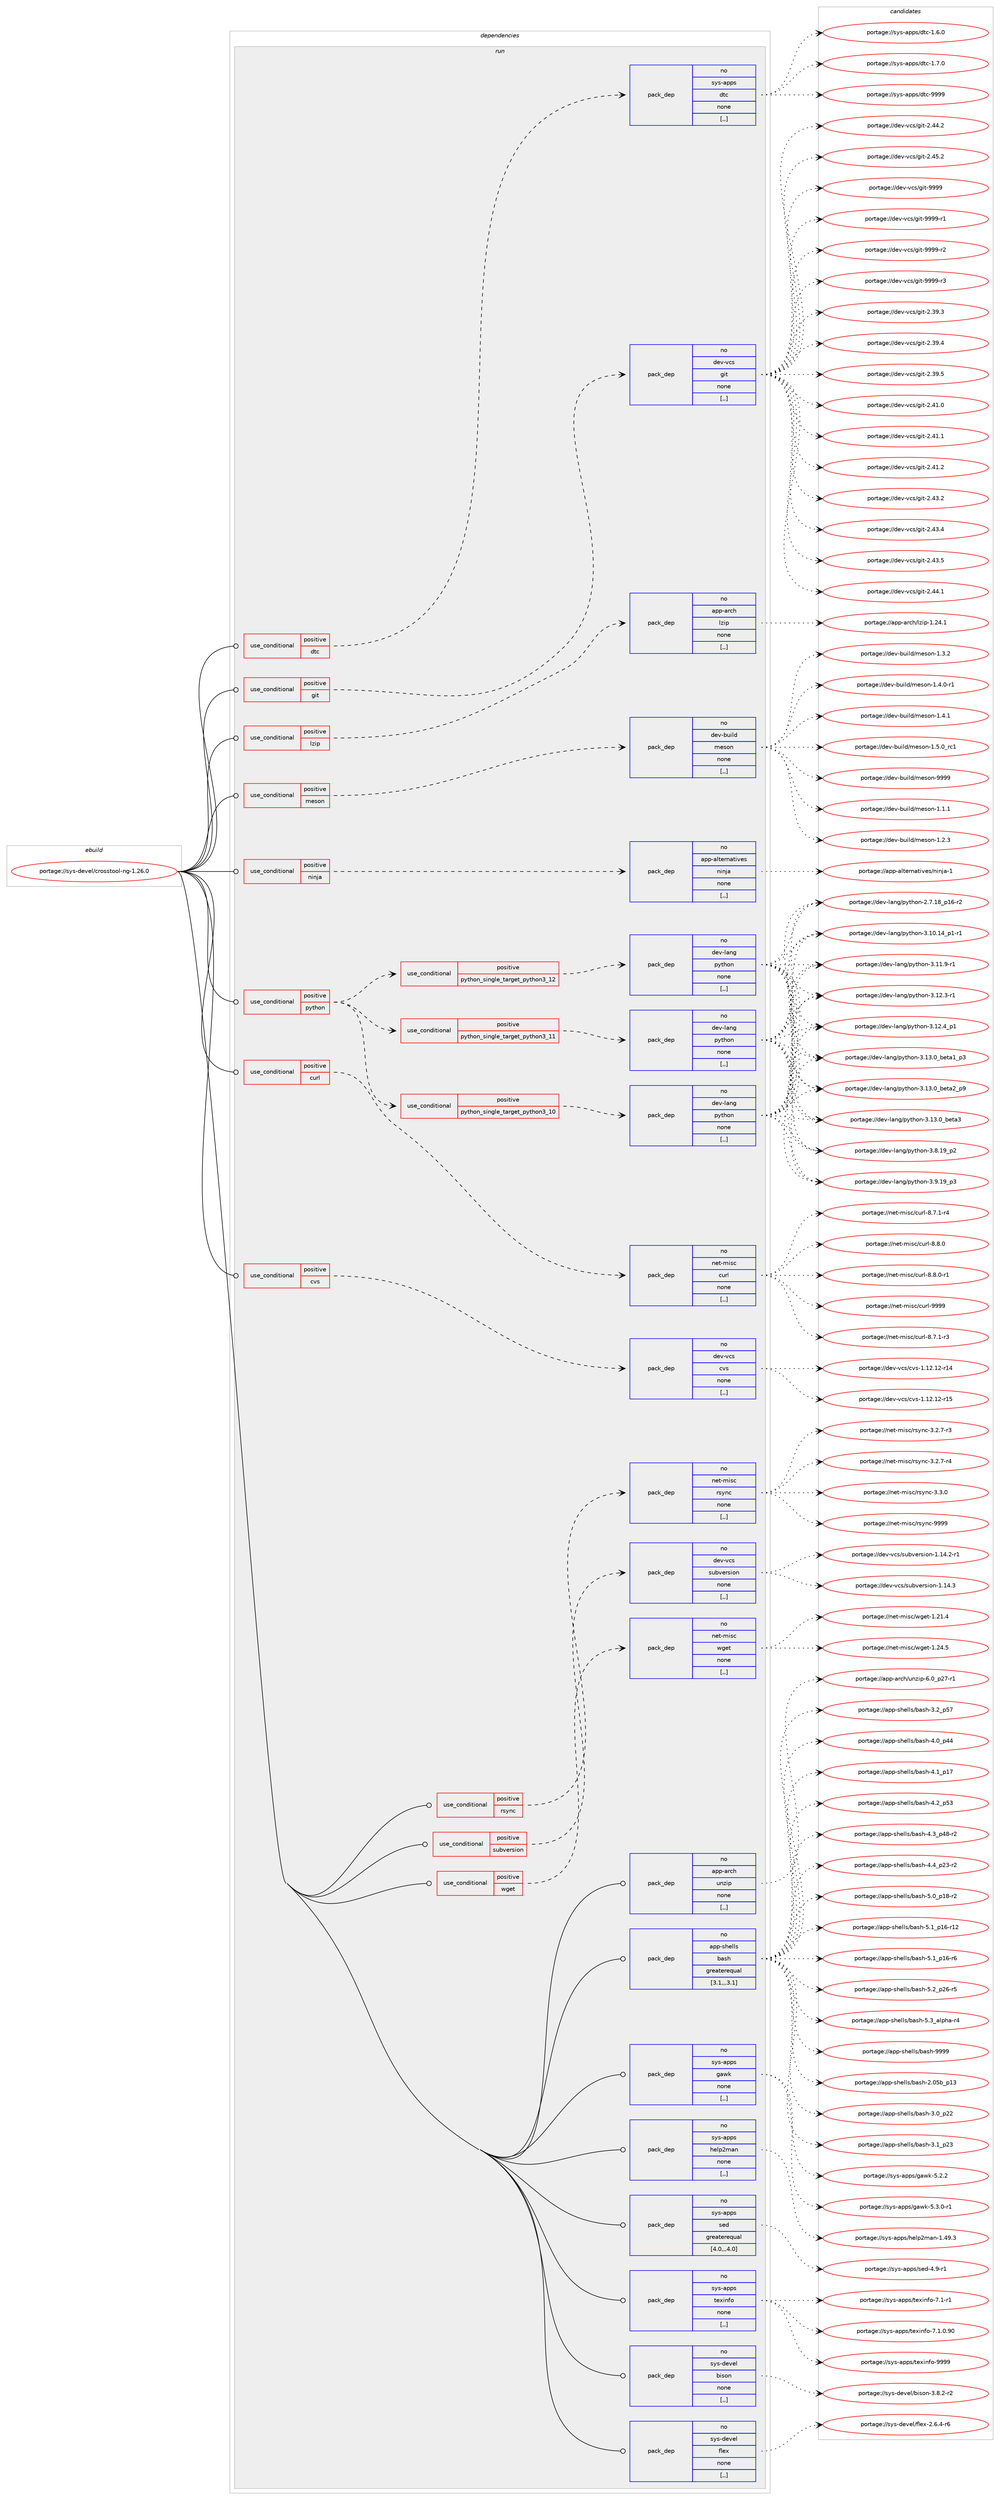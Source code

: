 digraph prolog {

# *************
# Graph options
# *************

newrank=true;
concentrate=true;
compound=true;
graph [rankdir=LR,fontname=Helvetica,fontsize=10,ranksep=1.5];#, ranksep=2.5, nodesep=0.2];
edge  [arrowhead=vee];
node  [fontname=Helvetica,fontsize=10];

# **********
# The ebuild
# **********

subgraph cluster_leftcol {
color=gray;
rank=same;
label=<<i>ebuild</i>>;
id [label="portage://sys-devel/crosstool-ng-1.26.0", color=red, width=4, href="../sys-devel/crosstool-ng-1.26.0.svg"];
}

# ****************
# The dependencies
# ****************

subgraph cluster_midcol {
color=gray;
label=<<i>dependencies</i>>;
subgraph cluster_compile {
fillcolor="#eeeeee";
style=filled;
label=<<i>compile</i>>;
}
subgraph cluster_compileandrun {
fillcolor="#eeeeee";
style=filled;
label=<<i>compile and run</i>>;
}
subgraph cluster_run {
fillcolor="#eeeeee";
style=filled;
label=<<i>run</i>>;
subgraph cond112371 {
dependency423020 [label=<<TABLE BORDER="0" CELLBORDER="1" CELLSPACING="0" CELLPADDING="4"><TR><TD ROWSPAN="3" CELLPADDING="10">use_conditional</TD></TR><TR><TD>positive</TD></TR><TR><TD>curl</TD></TR></TABLE>>, shape=none, color=red];
subgraph pack307772 {
dependency423021 [label=<<TABLE BORDER="0" CELLBORDER="1" CELLSPACING="0" CELLPADDING="4" WIDTH="220"><TR><TD ROWSPAN="6" CELLPADDING="30">pack_dep</TD></TR><TR><TD WIDTH="110">no</TD></TR><TR><TD>net-misc</TD></TR><TR><TD>curl</TD></TR><TR><TD>none</TD></TR><TR><TD>[,,]</TD></TR></TABLE>>, shape=none, color=blue];
}
dependency423020:e -> dependency423021:w [weight=20,style="dashed",arrowhead="vee"];
}
id:e -> dependency423020:w [weight=20,style="solid",arrowhead="odot"];
subgraph cond112372 {
dependency423022 [label=<<TABLE BORDER="0" CELLBORDER="1" CELLSPACING="0" CELLPADDING="4"><TR><TD ROWSPAN="3" CELLPADDING="10">use_conditional</TD></TR><TR><TD>positive</TD></TR><TR><TD>cvs</TD></TR></TABLE>>, shape=none, color=red];
subgraph pack307773 {
dependency423023 [label=<<TABLE BORDER="0" CELLBORDER="1" CELLSPACING="0" CELLPADDING="4" WIDTH="220"><TR><TD ROWSPAN="6" CELLPADDING="30">pack_dep</TD></TR><TR><TD WIDTH="110">no</TD></TR><TR><TD>dev-vcs</TD></TR><TR><TD>cvs</TD></TR><TR><TD>none</TD></TR><TR><TD>[,,]</TD></TR></TABLE>>, shape=none, color=blue];
}
dependency423022:e -> dependency423023:w [weight=20,style="dashed",arrowhead="vee"];
}
id:e -> dependency423022:w [weight=20,style="solid",arrowhead="odot"];
subgraph cond112373 {
dependency423024 [label=<<TABLE BORDER="0" CELLBORDER="1" CELLSPACING="0" CELLPADDING="4"><TR><TD ROWSPAN="3" CELLPADDING="10">use_conditional</TD></TR><TR><TD>positive</TD></TR><TR><TD>dtc</TD></TR></TABLE>>, shape=none, color=red];
subgraph pack307774 {
dependency423025 [label=<<TABLE BORDER="0" CELLBORDER="1" CELLSPACING="0" CELLPADDING="4" WIDTH="220"><TR><TD ROWSPAN="6" CELLPADDING="30">pack_dep</TD></TR><TR><TD WIDTH="110">no</TD></TR><TR><TD>sys-apps</TD></TR><TR><TD>dtc</TD></TR><TR><TD>none</TD></TR><TR><TD>[,,]</TD></TR></TABLE>>, shape=none, color=blue];
}
dependency423024:e -> dependency423025:w [weight=20,style="dashed",arrowhead="vee"];
}
id:e -> dependency423024:w [weight=20,style="solid",arrowhead="odot"];
subgraph cond112374 {
dependency423026 [label=<<TABLE BORDER="0" CELLBORDER="1" CELLSPACING="0" CELLPADDING="4"><TR><TD ROWSPAN="3" CELLPADDING="10">use_conditional</TD></TR><TR><TD>positive</TD></TR><TR><TD>git</TD></TR></TABLE>>, shape=none, color=red];
subgraph pack307775 {
dependency423027 [label=<<TABLE BORDER="0" CELLBORDER="1" CELLSPACING="0" CELLPADDING="4" WIDTH="220"><TR><TD ROWSPAN="6" CELLPADDING="30">pack_dep</TD></TR><TR><TD WIDTH="110">no</TD></TR><TR><TD>dev-vcs</TD></TR><TR><TD>git</TD></TR><TR><TD>none</TD></TR><TR><TD>[,,]</TD></TR></TABLE>>, shape=none, color=blue];
}
dependency423026:e -> dependency423027:w [weight=20,style="dashed",arrowhead="vee"];
}
id:e -> dependency423026:w [weight=20,style="solid",arrowhead="odot"];
subgraph cond112375 {
dependency423028 [label=<<TABLE BORDER="0" CELLBORDER="1" CELLSPACING="0" CELLPADDING="4"><TR><TD ROWSPAN="3" CELLPADDING="10">use_conditional</TD></TR><TR><TD>positive</TD></TR><TR><TD>lzip</TD></TR></TABLE>>, shape=none, color=red];
subgraph pack307776 {
dependency423029 [label=<<TABLE BORDER="0" CELLBORDER="1" CELLSPACING="0" CELLPADDING="4" WIDTH="220"><TR><TD ROWSPAN="6" CELLPADDING="30">pack_dep</TD></TR><TR><TD WIDTH="110">no</TD></TR><TR><TD>app-arch</TD></TR><TR><TD>lzip</TD></TR><TR><TD>none</TD></TR><TR><TD>[,,]</TD></TR></TABLE>>, shape=none, color=blue];
}
dependency423028:e -> dependency423029:w [weight=20,style="dashed",arrowhead="vee"];
}
id:e -> dependency423028:w [weight=20,style="solid",arrowhead="odot"];
subgraph cond112376 {
dependency423030 [label=<<TABLE BORDER="0" CELLBORDER="1" CELLSPACING="0" CELLPADDING="4"><TR><TD ROWSPAN="3" CELLPADDING="10">use_conditional</TD></TR><TR><TD>positive</TD></TR><TR><TD>meson</TD></TR></TABLE>>, shape=none, color=red];
subgraph pack307777 {
dependency423031 [label=<<TABLE BORDER="0" CELLBORDER="1" CELLSPACING="0" CELLPADDING="4" WIDTH="220"><TR><TD ROWSPAN="6" CELLPADDING="30">pack_dep</TD></TR><TR><TD WIDTH="110">no</TD></TR><TR><TD>dev-build</TD></TR><TR><TD>meson</TD></TR><TR><TD>none</TD></TR><TR><TD>[,,]</TD></TR></TABLE>>, shape=none, color=blue];
}
dependency423030:e -> dependency423031:w [weight=20,style="dashed",arrowhead="vee"];
}
id:e -> dependency423030:w [weight=20,style="solid",arrowhead="odot"];
subgraph cond112377 {
dependency423032 [label=<<TABLE BORDER="0" CELLBORDER="1" CELLSPACING="0" CELLPADDING="4"><TR><TD ROWSPAN="3" CELLPADDING="10">use_conditional</TD></TR><TR><TD>positive</TD></TR><TR><TD>ninja</TD></TR></TABLE>>, shape=none, color=red];
subgraph pack307778 {
dependency423033 [label=<<TABLE BORDER="0" CELLBORDER="1" CELLSPACING="0" CELLPADDING="4" WIDTH="220"><TR><TD ROWSPAN="6" CELLPADDING="30">pack_dep</TD></TR><TR><TD WIDTH="110">no</TD></TR><TR><TD>app-alternatives</TD></TR><TR><TD>ninja</TD></TR><TR><TD>none</TD></TR><TR><TD>[,,]</TD></TR></TABLE>>, shape=none, color=blue];
}
dependency423032:e -> dependency423033:w [weight=20,style="dashed",arrowhead="vee"];
}
id:e -> dependency423032:w [weight=20,style="solid",arrowhead="odot"];
subgraph cond112378 {
dependency423034 [label=<<TABLE BORDER="0" CELLBORDER="1" CELLSPACING="0" CELLPADDING="4"><TR><TD ROWSPAN="3" CELLPADDING="10">use_conditional</TD></TR><TR><TD>positive</TD></TR><TR><TD>python</TD></TR></TABLE>>, shape=none, color=red];
subgraph cond112379 {
dependency423035 [label=<<TABLE BORDER="0" CELLBORDER="1" CELLSPACING="0" CELLPADDING="4"><TR><TD ROWSPAN="3" CELLPADDING="10">use_conditional</TD></TR><TR><TD>positive</TD></TR><TR><TD>python_single_target_python3_10</TD></TR></TABLE>>, shape=none, color=red];
subgraph pack307779 {
dependency423036 [label=<<TABLE BORDER="0" CELLBORDER="1" CELLSPACING="0" CELLPADDING="4" WIDTH="220"><TR><TD ROWSPAN="6" CELLPADDING="30">pack_dep</TD></TR><TR><TD WIDTH="110">no</TD></TR><TR><TD>dev-lang</TD></TR><TR><TD>python</TD></TR><TR><TD>none</TD></TR><TR><TD>[,,]</TD></TR></TABLE>>, shape=none, color=blue];
}
dependency423035:e -> dependency423036:w [weight=20,style="dashed",arrowhead="vee"];
}
dependency423034:e -> dependency423035:w [weight=20,style="dashed",arrowhead="vee"];
subgraph cond112380 {
dependency423037 [label=<<TABLE BORDER="0" CELLBORDER="1" CELLSPACING="0" CELLPADDING="4"><TR><TD ROWSPAN="3" CELLPADDING="10">use_conditional</TD></TR><TR><TD>positive</TD></TR><TR><TD>python_single_target_python3_11</TD></TR></TABLE>>, shape=none, color=red];
subgraph pack307780 {
dependency423038 [label=<<TABLE BORDER="0" CELLBORDER="1" CELLSPACING="0" CELLPADDING="4" WIDTH="220"><TR><TD ROWSPAN="6" CELLPADDING="30">pack_dep</TD></TR><TR><TD WIDTH="110">no</TD></TR><TR><TD>dev-lang</TD></TR><TR><TD>python</TD></TR><TR><TD>none</TD></TR><TR><TD>[,,]</TD></TR></TABLE>>, shape=none, color=blue];
}
dependency423037:e -> dependency423038:w [weight=20,style="dashed",arrowhead="vee"];
}
dependency423034:e -> dependency423037:w [weight=20,style="dashed",arrowhead="vee"];
subgraph cond112381 {
dependency423039 [label=<<TABLE BORDER="0" CELLBORDER="1" CELLSPACING="0" CELLPADDING="4"><TR><TD ROWSPAN="3" CELLPADDING="10">use_conditional</TD></TR><TR><TD>positive</TD></TR><TR><TD>python_single_target_python3_12</TD></TR></TABLE>>, shape=none, color=red];
subgraph pack307781 {
dependency423040 [label=<<TABLE BORDER="0" CELLBORDER="1" CELLSPACING="0" CELLPADDING="4" WIDTH="220"><TR><TD ROWSPAN="6" CELLPADDING="30">pack_dep</TD></TR><TR><TD WIDTH="110">no</TD></TR><TR><TD>dev-lang</TD></TR><TR><TD>python</TD></TR><TR><TD>none</TD></TR><TR><TD>[,,]</TD></TR></TABLE>>, shape=none, color=blue];
}
dependency423039:e -> dependency423040:w [weight=20,style="dashed",arrowhead="vee"];
}
dependency423034:e -> dependency423039:w [weight=20,style="dashed",arrowhead="vee"];
}
id:e -> dependency423034:w [weight=20,style="solid",arrowhead="odot"];
subgraph cond112382 {
dependency423041 [label=<<TABLE BORDER="0" CELLBORDER="1" CELLSPACING="0" CELLPADDING="4"><TR><TD ROWSPAN="3" CELLPADDING="10">use_conditional</TD></TR><TR><TD>positive</TD></TR><TR><TD>rsync</TD></TR></TABLE>>, shape=none, color=red];
subgraph pack307782 {
dependency423042 [label=<<TABLE BORDER="0" CELLBORDER="1" CELLSPACING="0" CELLPADDING="4" WIDTH="220"><TR><TD ROWSPAN="6" CELLPADDING="30">pack_dep</TD></TR><TR><TD WIDTH="110">no</TD></TR><TR><TD>net-misc</TD></TR><TR><TD>rsync</TD></TR><TR><TD>none</TD></TR><TR><TD>[,,]</TD></TR></TABLE>>, shape=none, color=blue];
}
dependency423041:e -> dependency423042:w [weight=20,style="dashed",arrowhead="vee"];
}
id:e -> dependency423041:w [weight=20,style="solid",arrowhead="odot"];
subgraph cond112383 {
dependency423043 [label=<<TABLE BORDER="0" CELLBORDER="1" CELLSPACING="0" CELLPADDING="4"><TR><TD ROWSPAN="3" CELLPADDING="10">use_conditional</TD></TR><TR><TD>positive</TD></TR><TR><TD>subversion</TD></TR></TABLE>>, shape=none, color=red];
subgraph pack307783 {
dependency423044 [label=<<TABLE BORDER="0" CELLBORDER="1" CELLSPACING="0" CELLPADDING="4" WIDTH="220"><TR><TD ROWSPAN="6" CELLPADDING="30">pack_dep</TD></TR><TR><TD WIDTH="110">no</TD></TR><TR><TD>dev-vcs</TD></TR><TR><TD>subversion</TD></TR><TR><TD>none</TD></TR><TR><TD>[,,]</TD></TR></TABLE>>, shape=none, color=blue];
}
dependency423043:e -> dependency423044:w [weight=20,style="dashed",arrowhead="vee"];
}
id:e -> dependency423043:w [weight=20,style="solid",arrowhead="odot"];
subgraph cond112384 {
dependency423045 [label=<<TABLE BORDER="0" CELLBORDER="1" CELLSPACING="0" CELLPADDING="4"><TR><TD ROWSPAN="3" CELLPADDING="10">use_conditional</TD></TR><TR><TD>positive</TD></TR><TR><TD>wget</TD></TR></TABLE>>, shape=none, color=red];
subgraph pack307784 {
dependency423046 [label=<<TABLE BORDER="0" CELLBORDER="1" CELLSPACING="0" CELLPADDING="4" WIDTH="220"><TR><TD ROWSPAN="6" CELLPADDING="30">pack_dep</TD></TR><TR><TD WIDTH="110">no</TD></TR><TR><TD>net-misc</TD></TR><TR><TD>wget</TD></TR><TR><TD>none</TD></TR><TR><TD>[,,]</TD></TR></TABLE>>, shape=none, color=blue];
}
dependency423045:e -> dependency423046:w [weight=20,style="dashed",arrowhead="vee"];
}
id:e -> dependency423045:w [weight=20,style="solid",arrowhead="odot"];
subgraph pack307785 {
dependency423047 [label=<<TABLE BORDER="0" CELLBORDER="1" CELLSPACING="0" CELLPADDING="4" WIDTH="220"><TR><TD ROWSPAN="6" CELLPADDING="30">pack_dep</TD></TR><TR><TD WIDTH="110">no</TD></TR><TR><TD>app-arch</TD></TR><TR><TD>unzip</TD></TR><TR><TD>none</TD></TR><TR><TD>[,,]</TD></TR></TABLE>>, shape=none, color=blue];
}
id:e -> dependency423047:w [weight=20,style="solid",arrowhead="odot"];
subgraph pack307786 {
dependency423048 [label=<<TABLE BORDER="0" CELLBORDER="1" CELLSPACING="0" CELLPADDING="4" WIDTH="220"><TR><TD ROWSPAN="6" CELLPADDING="30">pack_dep</TD></TR><TR><TD WIDTH="110">no</TD></TR><TR><TD>app-shells</TD></TR><TR><TD>bash</TD></TR><TR><TD>greaterequal</TD></TR><TR><TD>[3.1,,,3.1]</TD></TR></TABLE>>, shape=none, color=blue];
}
id:e -> dependency423048:w [weight=20,style="solid",arrowhead="odot"];
subgraph pack307787 {
dependency423049 [label=<<TABLE BORDER="0" CELLBORDER="1" CELLSPACING="0" CELLPADDING="4" WIDTH="220"><TR><TD ROWSPAN="6" CELLPADDING="30">pack_dep</TD></TR><TR><TD WIDTH="110">no</TD></TR><TR><TD>sys-apps</TD></TR><TR><TD>gawk</TD></TR><TR><TD>none</TD></TR><TR><TD>[,,]</TD></TR></TABLE>>, shape=none, color=blue];
}
id:e -> dependency423049:w [weight=20,style="solid",arrowhead="odot"];
subgraph pack307788 {
dependency423050 [label=<<TABLE BORDER="0" CELLBORDER="1" CELLSPACING="0" CELLPADDING="4" WIDTH="220"><TR><TD ROWSPAN="6" CELLPADDING="30">pack_dep</TD></TR><TR><TD WIDTH="110">no</TD></TR><TR><TD>sys-apps</TD></TR><TR><TD>help2man</TD></TR><TR><TD>none</TD></TR><TR><TD>[,,]</TD></TR></TABLE>>, shape=none, color=blue];
}
id:e -> dependency423050:w [weight=20,style="solid",arrowhead="odot"];
subgraph pack307789 {
dependency423051 [label=<<TABLE BORDER="0" CELLBORDER="1" CELLSPACING="0" CELLPADDING="4" WIDTH="220"><TR><TD ROWSPAN="6" CELLPADDING="30">pack_dep</TD></TR><TR><TD WIDTH="110">no</TD></TR><TR><TD>sys-apps</TD></TR><TR><TD>sed</TD></TR><TR><TD>greaterequal</TD></TR><TR><TD>[4.0,,,4.0]</TD></TR></TABLE>>, shape=none, color=blue];
}
id:e -> dependency423051:w [weight=20,style="solid",arrowhead="odot"];
subgraph pack307790 {
dependency423052 [label=<<TABLE BORDER="0" CELLBORDER="1" CELLSPACING="0" CELLPADDING="4" WIDTH="220"><TR><TD ROWSPAN="6" CELLPADDING="30">pack_dep</TD></TR><TR><TD WIDTH="110">no</TD></TR><TR><TD>sys-apps</TD></TR><TR><TD>texinfo</TD></TR><TR><TD>none</TD></TR><TR><TD>[,,]</TD></TR></TABLE>>, shape=none, color=blue];
}
id:e -> dependency423052:w [weight=20,style="solid",arrowhead="odot"];
subgraph pack307791 {
dependency423053 [label=<<TABLE BORDER="0" CELLBORDER="1" CELLSPACING="0" CELLPADDING="4" WIDTH="220"><TR><TD ROWSPAN="6" CELLPADDING="30">pack_dep</TD></TR><TR><TD WIDTH="110">no</TD></TR><TR><TD>sys-devel</TD></TR><TR><TD>bison</TD></TR><TR><TD>none</TD></TR><TR><TD>[,,]</TD></TR></TABLE>>, shape=none, color=blue];
}
id:e -> dependency423053:w [weight=20,style="solid",arrowhead="odot"];
subgraph pack307792 {
dependency423054 [label=<<TABLE BORDER="0" CELLBORDER="1" CELLSPACING="0" CELLPADDING="4" WIDTH="220"><TR><TD ROWSPAN="6" CELLPADDING="30">pack_dep</TD></TR><TR><TD WIDTH="110">no</TD></TR><TR><TD>sys-devel</TD></TR><TR><TD>flex</TD></TR><TR><TD>none</TD></TR><TR><TD>[,,]</TD></TR></TABLE>>, shape=none, color=blue];
}
id:e -> dependency423054:w [weight=20,style="solid",arrowhead="odot"];
}
}

# **************
# The candidates
# **************

subgraph cluster_choices {
rank=same;
color=gray;
label=<<i>candidates</i>>;

subgraph choice307772 {
color=black;
nodesep=1;
choice110101116451091051159947991171141084556465546494511451 [label="portage://net-misc/curl-8.7.1-r3", color=red, width=4,href="../net-misc/curl-8.7.1-r3.svg"];
choice110101116451091051159947991171141084556465546494511452 [label="portage://net-misc/curl-8.7.1-r4", color=red, width=4,href="../net-misc/curl-8.7.1-r4.svg"];
choice11010111645109105115994799117114108455646564648 [label="portage://net-misc/curl-8.8.0", color=red, width=4,href="../net-misc/curl-8.8.0.svg"];
choice110101116451091051159947991171141084556465646484511449 [label="portage://net-misc/curl-8.8.0-r1", color=red, width=4,href="../net-misc/curl-8.8.0-r1.svg"];
choice110101116451091051159947991171141084557575757 [label="portage://net-misc/curl-9999", color=red, width=4,href="../net-misc/curl-9999.svg"];
dependency423021:e -> choice110101116451091051159947991171141084556465546494511451:w [style=dotted,weight="100"];
dependency423021:e -> choice110101116451091051159947991171141084556465546494511452:w [style=dotted,weight="100"];
dependency423021:e -> choice11010111645109105115994799117114108455646564648:w [style=dotted,weight="100"];
dependency423021:e -> choice110101116451091051159947991171141084556465646484511449:w [style=dotted,weight="100"];
dependency423021:e -> choice110101116451091051159947991171141084557575757:w [style=dotted,weight="100"];
}
subgraph choice307773 {
color=black;
nodesep=1;
choice100101118451189911547991181154549464950464950451144952 [label="portage://dev-vcs/cvs-1.12.12-r14", color=red, width=4,href="../dev-vcs/cvs-1.12.12-r14.svg"];
choice100101118451189911547991181154549464950464950451144953 [label="portage://dev-vcs/cvs-1.12.12-r15", color=red, width=4,href="../dev-vcs/cvs-1.12.12-r15.svg"];
dependency423023:e -> choice100101118451189911547991181154549464950464950451144952:w [style=dotted,weight="100"];
dependency423023:e -> choice100101118451189911547991181154549464950464950451144953:w [style=dotted,weight="100"];
}
subgraph choice307774 {
color=black;
nodesep=1;
choice11512111545971121121154710011699454946544648 [label="portage://sys-apps/dtc-1.6.0", color=red, width=4,href="../sys-apps/dtc-1.6.0.svg"];
choice11512111545971121121154710011699454946554648 [label="portage://sys-apps/dtc-1.7.0", color=red, width=4,href="../sys-apps/dtc-1.7.0.svg"];
choice115121115459711211211547100116994557575757 [label="portage://sys-apps/dtc-9999", color=red, width=4,href="../sys-apps/dtc-9999.svg"];
dependency423025:e -> choice11512111545971121121154710011699454946544648:w [style=dotted,weight="100"];
dependency423025:e -> choice11512111545971121121154710011699454946554648:w [style=dotted,weight="100"];
dependency423025:e -> choice115121115459711211211547100116994557575757:w [style=dotted,weight="100"];
}
subgraph choice307775 {
color=black;
nodesep=1;
choice10010111845118991154710310511645504651574651 [label="portage://dev-vcs/git-2.39.3", color=red, width=4,href="../dev-vcs/git-2.39.3.svg"];
choice10010111845118991154710310511645504651574652 [label="portage://dev-vcs/git-2.39.4", color=red, width=4,href="../dev-vcs/git-2.39.4.svg"];
choice10010111845118991154710310511645504651574653 [label="portage://dev-vcs/git-2.39.5", color=red, width=4,href="../dev-vcs/git-2.39.5.svg"];
choice10010111845118991154710310511645504652494648 [label="portage://dev-vcs/git-2.41.0", color=red, width=4,href="../dev-vcs/git-2.41.0.svg"];
choice10010111845118991154710310511645504652494649 [label="portage://dev-vcs/git-2.41.1", color=red, width=4,href="../dev-vcs/git-2.41.1.svg"];
choice10010111845118991154710310511645504652494650 [label="portage://dev-vcs/git-2.41.2", color=red, width=4,href="../dev-vcs/git-2.41.2.svg"];
choice10010111845118991154710310511645504652514650 [label="portage://dev-vcs/git-2.43.2", color=red, width=4,href="../dev-vcs/git-2.43.2.svg"];
choice10010111845118991154710310511645504652514652 [label="portage://dev-vcs/git-2.43.4", color=red, width=4,href="../dev-vcs/git-2.43.4.svg"];
choice10010111845118991154710310511645504652514653 [label="portage://dev-vcs/git-2.43.5", color=red, width=4,href="../dev-vcs/git-2.43.5.svg"];
choice10010111845118991154710310511645504652524649 [label="portage://dev-vcs/git-2.44.1", color=red, width=4,href="../dev-vcs/git-2.44.1.svg"];
choice10010111845118991154710310511645504652524650 [label="portage://dev-vcs/git-2.44.2", color=red, width=4,href="../dev-vcs/git-2.44.2.svg"];
choice10010111845118991154710310511645504652534650 [label="portage://dev-vcs/git-2.45.2", color=red, width=4,href="../dev-vcs/git-2.45.2.svg"];
choice1001011184511899115471031051164557575757 [label="portage://dev-vcs/git-9999", color=red, width=4,href="../dev-vcs/git-9999.svg"];
choice10010111845118991154710310511645575757574511449 [label="portage://dev-vcs/git-9999-r1", color=red, width=4,href="../dev-vcs/git-9999-r1.svg"];
choice10010111845118991154710310511645575757574511450 [label="portage://dev-vcs/git-9999-r2", color=red, width=4,href="../dev-vcs/git-9999-r2.svg"];
choice10010111845118991154710310511645575757574511451 [label="portage://dev-vcs/git-9999-r3", color=red, width=4,href="../dev-vcs/git-9999-r3.svg"];
dependency423027:e -> choice10010111845118991154710310511645504651574651:w [style=dotted,weight="100"];
dependency423027:e -> choice10010111845118991154710310511645504651574652:w [style=dotted,weight="100"];
dependency423027:e -> choice10010111845118991154710310511645504651574653:w [style=dotted,weight="100"];
dependency423027:e -> choice10010111845118991154710310511645504652494648:w [style=dotted,weight="100"];
dependency423027:e -> choice10010111845118991154710310511645504652494649:w [style=dotted,weight="100"];
dependency423027:e -> choice10010111845118991154710310511645504652494650:w [style=dotted,weight="100"];
dependency423027:e -> choice10010111845118991154710310511645504652514650:w [style=dotted,weight="100"];
dependency423027:e -> choice10010111845118991154710310511645504652514652:w [style=dotted,weight="100"];
dependency423027:e -> choice10010111845118991154710310511645504652514653:w [style=dotted,weight="100"];
dependency423027:e -> choice10010111845118991154710310511645504652524649:w [style=dotted,weight="100"];
dependency423027:e -> choice10010111845118991154710310511645504652524650:w [style=dotted,weight="100"];
dependency423027:e -> choice10010111845118991154710310511645504652534650:w [style=dotted,weight="100"];
dependency423027:e -> choice1001011184511899115471031051164557575757:w [style=dotted,weight="100"];
dependency423027:e -> choice10010111845118991154710310511645575757574511449:w [style=dotted,weight="100"];
dependency423027:e -> choice10010111845118991154710310511645575757574511450:w [style=dotted,weight="100"];
dependency423027:e -> choice10010111845118991154710310511645575757574511451:w [style=dotted,weight="100"];
}
subgraph choice307776 {
color=black;
nodesep=1;
choice971121124597114991044710812210511245494650524649 [label="portage://app-arch/lzip-1.24.1", color=red, width=4,href="../app-arch/lzip-1.24.1.svg"];
dependency423029:e -> choice971121124597114991044710812210511245494650524649:w [style=dotted,weight="100"];
}
subgraph choice307777 {
color=black;
nodesep=1;
choice100101118459811710510810047109101115111110454946494649 [label="portage://dev-build/meson-1.1.1", color=red, width=4,href="../dev-build/meson-1.1.1.svg"];
choice100101118459811710510810047109101115111110454946504651 [label="portage://dev-build/meson-1.2.3", color=red, width=4,href="../dev-build/meson-1.2.3.svg"];
choice100101118459811710510810047109101115111110454946514650 [label="portage://dev-build/meson-1.3.2", color=red, width=4,href="../dev-build/meson-1.3.2.svg"];
choice1001011184598117105108100471091011151111104549465246484511449 [label="portage://dev-build/meson-1.4.0-r1", color=red, width=4,href="../dev-build/meson-1.4.0-r1.svg"];
choice100101118459811710510810047109101115111110454946524649 [label="portage://dev-build/meson-1.4.1", color=red, width=4,href="../dev-build/meson-1.4.1.svg"];
choice100101118459811710510810047109101115111110454946534648951149949 [label="portage://dev-build/meson-1.5.0_rc1", color=red, width=4,href="../dev-build/meson-1.5.0_rc1.svg"];
choice1001011184598117105108100471091011151111104557575757 [label="portage://dev-build/meson-9999", color=red, width=4,href="../dev-build/meson-9999.svg"];
dependency423031:e -> choice100101118459811710510810047109101115111110454946494649:w [style=dotted,weight="100"];
dependency423031:e -> choice100101118459811710510810047109101115111110454946504651:w [style=dotted,weight="100"];
dependency423031:e -> choice100101118459811710510810047109101115111110454946514650:w [style=dotted,weight="100"];
dependency423031:e -> choice1001011184598117105108100471091011151111104549465246484511449:w [style=dotted,weight="100"];
dependency423031:e -> choice100101118459811710510810047109101115111110454946524649:w [style=dotted,weight="100"];
dependency423031:e -> choice100101118459811710510810047109101115111110454946534648951149949:w [style=dotted,weight="100"];
dependency423031:e -> choice1001011184598117105108100471091011151111104557575757:w [style=dotted,weight="100"];
}
subgraph choice307778 {
color=black;
nodesep=1;
choice9711211245971081161011141109711610511810111547110105110106974549 [label="portage://app-alternatives/ninja-1", color=red, width=4,href="../app-alternatives/ninja-1.svg"];
dependency423033:e -> choice9711211245971081161011141109711610511810111547110105110106974549:w [style=dotted,weight="100"];
}
subgraph choice307779 {
color=black;
nodesep=1;
choice100101118451089711010347112121116104111110455046554649569511249544511450 [label="portage://dev-lang/python-2.7.18_p16-r2", color=red, width=4,href="../dev-lang/python-2.7.18_p16-r2.svg"];
choice100101118451089711010347112121116104111110455146494846495295112494511449 [label="portage://dev-lang/python-3.10.14_p1-r1", color=red, width=4,href="../dev-lang/python-3.10.14_p1-r1.svg"];
choice100101118451089711010347112121116104111110455146494946574511449 [label="portage://dev-lang/python-3.11.9-r1", color=red, width=4,href="../dev-lang/python-3.11.9-r1.svg"];
choice100101118451089711010347112121116104111110455146495046514511449 [label="portage://dev-lang/python-3.12.3-r1", color=red, width=4,href="../dev-lang/python-3.12.3-r1.svg"];
choice100101118451089711010347112121116104111110455146495046529511249 [label="portage://dev-lang/python-3.12.4_p1", color=red, width=4,href="../dev-lang/python-3.12.4_p1.svg"];
choice10010111845108971101034711212111610411111045514649514648959810111697499511251 [label="portage://dev-lang/python-3.13.0_beta1_p3", color=red, width=4,href="../dev-lang/python-3.13.0_beta1_p3.svg"];
choice10010111845108971101034711212111610411111045514649514648959810111697509511257 [label="portage://dev-lang/python-3.13.0_beta2_p9", color=red, width=4,href="../dev-lang/python-3.13.0_beta2_p9.svg"];
choice1001011184510897110103471121211161041111104551464951464895981011169751 [label="portage://dev-lang/python-3.13.0_beta3", color=red, width=4,href="../dev-lang/python-3.13.0_beta3.svg"];
choice100101118451089711010347112121116104111110455146564649579511250 [label="portage://dev-lang/python-3.8.19_p2", color=red, width=4,href="../dev-lang/python-3.8.19_p2.svg"];
choice100101118451089711010347112121116104111110455146574649579511251 [label="portage://dev-lang/python-3.9.19_p3", color=red, width=4,href="../dev-lang/python-3.9.19_p3.svg"];
dependency423036:e -> choice100101118451089711010347112121116104111110455046554649569511249544511450:w [style=dotted,weight="100"];
dependency423036:e -> choice100101118451089711010347112121116104111110455146494846495295112494511449:w [style=dotted,weight="100"];
dependency423036:e -> choice100101118451089711010347112121116104111110455146494946574511449:w [style=dotted,weight="100"];
dependency423036:e -> choice100101118451089711010347112121116104111110455146495046514511449:w [style=dotted,weight="100"];
dependency423036:e -> choice100101118451089711010347112121116104111110455146495046529511249:w [style=dotted,weight="100"];
dependency423036:e -> choice10010111845108971101034711212111610411111045514649514648959810111697499511251:w [style=dotted,weight="100"];
dependency423036:e -> choice10010111845108971101034711212111610411111045514649514648959810111697509511257:w [style=dotted,weight="100"];
dependency423036:e -> choice1001011184510897110103471121211161041111104551464951464895981011169751:w [style=dotted,weight="100"];
dependency423036:e -> choice100101118451089711010347112121116104111110455146564649579511250:w [style=dotted,weight="100"];
dependency423036:e -> choice100101118451089711010347112121116104111110455146574649579511251:w [style=dotted,weight="100"];
}
subgraph choice307780 {
color=black;
nodesep=1;
choice100101118451089711010347112121116104111110455046554649569511249544511450 [label="portage://dev-lang/python-2.7.18_p16-r2", color=red, width=4,href="../dev-lang/python-2.7.18_p16-r2.svg"];
choice100101118451089711010347112121116104111110455146494846495295112494511449 [label="portage://dev-lang/python-3.10.14_p1-r1", color=red, width=4,href="../dev-lang/python-3.10.14_p1-r1.svg"];
choice100101118451089711010347112121116104111110455146494946574511449 [label="portage://dev-lang/python-3.11.9-r1", color=red, width=4,href="../dev-lang/python-3.11.9-r1.svg"];
choice100101118451089711010347112121116104111110455146495046514511449 [label="portage://dev-lang/python-3.12.3-r1", color=red, width=4,href="../dev-lang/python-3.12.3-r1.svg"];
choice100101118451089711010347112121116104111110455146495046529511249 [label="portage://dev-lang/python-3.12.4_p1", color=red, width=4,href="../dev-lang/python-3.12.4_p1.svg"];
choice10010111845108971101034711212111610411111045514649514648959810111697499511251 [label="portage://dev-lang/python-3.13.0_beta1_p3", color=red, width=4,href="../dev-lang/python-3.13.0_beta1_p3.svg"];
choice10010111845108971101034711212111610411111045514649514648959810111697509511257 [label="portage://dev-lang/python-3.13.0_beta2_p9", color=red, width=4,href="../dev-lang/python-3.13.0_beta2_p9.svg"];
choice1001011184510897110103471121211161041111104551464951464895981011169751 [label="portage://dev-lang/python-3.13.0_beta3", color=red, width=4,href="../dev-lang/python-3.13.0_beta3.svg"];
choice100101118451089711010347112121116104111110455146564649579511250 [label="portage://dev-lang/python-3.8.19_p2", color=red, width=4,href="../dev-lang/python-3.8.19_p2.svg"];
choice100101118451089711010347112121116104111110455146574649579511251 [label="portage://dev-lang/python-3.9.19_p3", color=red, width=4,href="../dev-lang/python-3.9.19_p3.svg"];
dependency423038:e -> choice100101118451089711010347112121116104111110455046554649569511249544511450:w [style=dotted,weight="100"];
dependency423038:e -> choice100101118451089711010347112121116104111110455146494846495295112494511449:w [style=dotted,weight="100"];
dependency423038:e -> choice100101118451089711010347112121116104111110455146494946574511449:w [style=dotted,weight="100"];
dependency423038:e -> choice100101118451089711010347112121116104111110455146495046514511449:w [style=dotted,weight="100"];
dependency423038:e -> choice100101118451089711010347112121116104111110455146495046529511249:w [style=dotted,weight="100"];
dependency423038:e -> choice10010111845108971101034711212111610411111045514649514648959810111697499511251:w [style=dotted,weight="100"];
dependency423038:e -> choice10010111845108971101034711212111610411111045514649514648959810111697509511257:w [style=dotted,weight="100"];
dependency423038:e -> choice1001011184510897110103471121211161041111104551464951464895981011169751:w [style=dotted,weight="100"];
dependency423038:e -> choice100101118451089711010347112121116104111110455146564649579511250:w [style=dotted,weight="100"];
dependency423038:e -> choice100101118451089711010347112121116104111110455146574649579511251:w [style=dotted,weight="100"];
}
subgraph choice307781 {
color=black;
nodesep=1;
choice100101118451089711010347112121116104111110455046554649569511249544511450 [label="portage://dev-lang/python-2.7.18_p16-r2", color=red, width=4,href="../dev-lang/python-2.7.18_p16-r2.svg"];
choice100101118451089711010347112121116104111110455146494846495295112494511449 [label="portage://dev-lang/python-3.10.14_p1-r1", color=red, width=4,href="../dev-lang/python-3.10.14_p1-r1.svg"];
choice100101118451089711010347112121116104111110455146494946574511449 [label="portage://dev-lang/python-3.11.9-r1", color=red, width=4,href="../dev-lang/python-3.11.9-r1.svg"];
choice100101118451089711010347112121116104111110455146495046514511449 [label="portage://dev-lang/python-3.12.3-r1", color=red, width=4,href="../dev-lang/python-3.12.3-r1.svg"];
choice100101118451089711010347112121116104111110455146495046529511249 [label="portage://dev-lang/python-3.12.4_p1", color=red, width=4,href="../dev-lang/python-3.12.4_p1.svg"];
choice10010111845108971101034711212111610411111045514649514648959810111697499511251 [label="portage://dev-lang/python-3.13.0_beta1_p3", color=red, width=4,href="../dev-lang/python-3.13.0_beta1_p3.svg"];
choice10010111845108971101034711212111610411111045514649514648959810111697509511257 [label="portage://dev-lang/python-3.13.0_beta2_p9", color=red, width=4,href="../dev-lang/python-3.13.0_beta2_p9.svg"];
choice1001011184510897110103471121211161041111104551464951464895981011169751 [label="portage://dev-lang/python-3.13.0_beta3", color=red, width=4,href="../dev-lang/python-3.13.0_beta3.svg"];
choice100101118451089711010347112121116104111110455146564649579511250 [label="portage://dev-lang/python-3.8.19_p2", color=red, width=4,href="../dev-lang/python-3.8.19_p2.svg"];
choice100101118451089711010347112121116104111110455146574649579511251 [label="portage://dev-lang/python-3.9.19_p3", color=red, width=4,href="../dev-lang/python-3.9.19_p3.svg"];
dependency423040:e -> choice100101118451089711010347112121116104111110455046554649569511249544511450:w [style=dotted,weight="100"];
dependency423040:e -> choice100101118451089711010347112121116104111110455146494846495295112494511449:w [style=dotted,weight="100"];
dependency423040:e -> choice100101118451089711010347112121116104111110455146494946574511449:w [style=dotted,weight="100"];
dependency423040:e -> choice100101118451089711010347112121116104111110455146495046514511449:w [style=dotted,weight="100"];
dependency423040:e -> choice100101118451089711010347112121116104111110455146495046529511249:w [style=dotted,weight="100"];
dependency423040:e -> choice10010111845108971101034711212111610411111045514649514648959810111697499511251:w [style=dotted,weight="100"];
dependency423040:e -> choice10010111845108971101034711212111610411111045514649514648959810111697509511257:w [style=dotted,weight="100"];
dependency423040:e -> choice1001011184510897110103471121211161041111104551464951464895981011169751:w [style=dotted,weight="100"];
dependency423040:e -> choice100101118451089711010347112121116104111110455146564649579511250:w [style=dotted,weight="100"];
dependency423040:e -> choice100101118451089711010347112121116104111110455146574649579511251:w [style=dotted,weight="100"];
}
subgraph choice307782 {
color=black;
nodesep=1;
choice110101116451091051159947114115121110994551465046554511451 [label="portage://net-misc/rsync-3.2.7-r3", color=red, width=4,href="../net-misc/rsync-3.2.7-r3.svg"];
choice110101116451091051159947114115121110994551465046554511452 [label="portage://net-misc/rsync-3.2.7-r4", color=red, width=4,href="../net-misc/rsync-3.2.7-r4.svg"];
choice11010111645109105115994711411512111099455146514648 [label="portage://net-misc/rsync-3.3.0", color=red, width=4,href="../net-misc/rsync-3.3.0.svg"];
choice110101116451091051159947114115121110994557575757 [label="portage://net-misc/rsync-9999", color=red, width=4,href="../net-misc/rsync-9999.svg"];
dependency423042:e -> choice110101116451091051159947114115121110994551465046554511451:w [style=dotted,weight="100"];
dependency423042:e -> choice110101116451091051159947114115121110994551465046554511452:w [style=dotted,weight="100"];
dependency423042:e -> choice11010111645109105115994711411512111099455146514648:w [style=dotted,weight="100"];
dependency423042:e -> choice110101116451091051159947114115121110994557575757:w [style=dotted,weight="100"];
}
subgraph choice307783 {
color=black;
nodesep=1;
choice10010111845118991154711511798118101114115105111110454946495246504511449 [label="portage://dev-vcs/subversion-1.14.2-r1", color=red, width=4,href="../dev-vcs/subversion-1.14.2-r1.svg"];
choice1001011184511899115471151179811810111411510511111045494649524651 [label="portage://dev-vcs/subversion-1.14.3", color=red, width=4,href="../dev-vcs/subversion-1.14.3.svg"];
dependency423044:e -> choice10010111845118991154711511798118101114115105111110454946495246504511449:w [style=dotted,weight="100"];
dependency423044:e -> choice1001011184511899115471151179811810111411510511111045494649524651:w [style=dotted,weight="100"];
}
subgraph choice307784 {
color=black;
nodesep=1;
choice11010111645109105115994711910310111645494650494652 [label="portage://net-misc/wget-1.21.4", color=red, width=4,href="../net-misc/wget-1.21.4.svg"];
choice11010111645109105115994711910310111645494650524653 [label="portage://net-misc/wget-1.24.5", color=red, width=4,href="../net-misc/wget-1.24.5.svg"];
dependency423046:e -> choice11010111645109105115994711910310111645494650494652:w [style=dotted,weight="100"];
dependency423046:e -> choice11010111645109105115994711910310111645494650524653:w [style=dotted,weight="100"];
}
subgraph choice307785 {
color=black;
nodesep=1;
choice9711211245971149910447117110122105112455446489511250554511449 [label="portage://app-arch/unzip-6.0_p27-r1", color=red, width=4,href="../app-arch/unzip-6.0_p27-r1.svg"];
dependency423047:e -> choice9711211245971149910447117110122105112455446489511250554511449:w [style=dotted,weight="100"];
}
subgraph choice307786 {
color=black;
nodesep=1;
choice9711211245115104101108108115479897115104455046485398951124951 [label="portage://app-shells/bash-2.05b_p13", color=red, width=4,href="../app-shells/bash-2.05b_p13.svg"];
choice971121124511510410110810811547989711510445514648951125050 [label="portage://app-shells/bash-3.0_p22", color=red, width=4,href="../app-shells/bash-3.0_p22.svg"];
choice971121124511510410110810811547989711510445514649951125051 [label="portage://app-shells/bash-3.1_p23", color=red, width=4,href="../app-shells/bash-3.1_p23.svg"];
choice971121124511510410110810811547989711510445514650951125355 [label="portage://app-shells/bash-3.2_p57", color=red, width=4,href="../app-shells/bash-3.2_p57.svg"];
choice971121124511510410110810811547989711510445524648951125252 [label="portage://app-shells/bash-4.0_p44", color=red, width=4,href="../app-shells/bash-4.0_p44.svg"];
choice971121124511510410110810811547989711510445524649951124955 [label="portage://app-shells/bash-4.1_p17", color=red, width=4,href="../app-shells/bash-4.1_p17.svg"];
choice971121124511510410110810811547989711510445524650951125351 [label="portage://app-shells/bash-4.2_p53", color=red, width=4,href="../app-shells/bash-4.2_p53.svg"];
choice9711211245115104101108108115479897115104455246519511252564511450 [label="portage://app-shells/bash-4.3_p48-r2", color=red, width=4,href="../app-shells/bash-4.3_p48-r2.svg"];
choice9711211245115104101108108115479897115104455246529511250514511450 [label="portage://app-shells/bash-4.4_p23-r2", color=red, width=4,href="../app-shells/bash-4.4_p23-r2.svg"];
choice9711211245115104101108108115479897115104455346489511249564511450 [label="portage://app-shells/bash-5.0_p18-r2", color=red, width=4,href="../app-shells/bash-5.0_p18-r2.svg"];
choice971121124511510410110810811547989711510445534649951124954451144950 [label="portage://app-shells/bash-5.1_p16-r12", color=red, width=4,href="../app-shells/bash-5.1_p16-r12.svg"];
choice9711211245115104101108108115479897115104455346499511249544511454 [label="portage://app-shells/bash-5.1_p16-r6", color=red, width=4,href="../app-shells/bash-5.1_p16-r6.svg"];
choice9711211245115104101108108115479897115104455346509511250544511453 [label="portage://app-shells/bash-5.2_p26-r5", color=red, width=4,href="../app-shells/bash-5.2_p26-r5.svg"];
choice9711211245115104101108108115479897115104455346519597108112104974511452 [label="portage://app-shells/bash-5.3_alpha-r4", color=red, width=4,href="../app-shells/bash-5.3_alpha-r4.svg"];
choice97112112451151041011081081154798971151044557575757 [label="portage://app-shells/bash-9999", color=red, width=4,href="../app-shells/bash-9999.svg"];
dependency423048:e -> choice9711211245115104101108108115479897115104455046485398951124951:w [style=dotted,weight="100"];
dependency423048:e -> choice971121124511510410110810811547989711510445514648951125050:w [style=dotted,weight="100"];
dependency423048:e -> choice971121124511510410110810811547989711510445514649951125051:w [style=dotted,weight="100"];
dependency423048:e -> choice971121124511510410110810811547989711510445514650951125355:w [style=dotted,weight="100"];
dependency423048:e -> choice971121124511510410110810811547989711510445524648951125252:w [style=dotted,weight="100"];
dependency423048:e -> choice971121124511510410110810811547989711510445524649951124955:w [style=dotted,weight="100"];
dependency423048:e -> choice971121124511510410110810811547989711510445524650951125351:w [style=dotted,weight="100"];
dependency423048:e -> choice9711211245115104101108108115479897115104455246519511252564511450:w [style=dotted,weight="100"];
dependency423048:e -> choice9711211245115104101108108115479897115104455246529511250514511450:w [style=dotted,weight="100"];
dependency423048:e -> choice9711211245115104101108108115479897115104455346489511249564511450:w [style=dotted,weight="100"];
dependency423048:e -> choice971121124511510410110810811547989711510445534649951124954451144950:w [style=dotted,weight="100"];
dependency423048:e -> choice9711211245115104101108108115479897115104455346499511249544511454:w [style=dotted,weight="100"];
dependency423048:e -> choice9711211245115104101108108115479897115104455346509511250544511453:w [style=dotted,weight="100"];
dependency423048:e -> choice9711211245115104101108108115479897115104455346519597108112104974511452:w [style=dotted,weight="100"];
dependency423048:e -> choice97112112451151041011081081154798971151044557575757:w [style=dotted,weight="100"];
}
subgraph choice307787 {
color=black;
nodesep=1;
choice11512111545971121121154710397119107455346504650 [label="portage://sys-apps/gawk-5.2.2", color=red, width=4,href="../sys-apps/gawk-5.2.2.svg"];
choice115121115459711211211547103971191074553465146484511449 [label="portage://sys-apps/gawk-5.3.0-r1", color=red, width=4,href="../sys-apps/gawk-5.3.0-r1.svg"];
dependency423049:e -> choice11512111545971121121154710397119107455346504650:w [style=dotted,weight="100"];
dependency423049:e -> choice115121115459711211211547103971191074553465146484511449:w [style=dotted,weight="100"];
}
subgraph choice307788 {
color=black;
nodesep=1;
choice115121115459711211211547104101108112501099711045494652574651 [label="portage://sys-apps/help2man-1.49.3", color=red, width=4,href="../sys-apps/help2man-1.49.3.svg"];
dependency423050:e -> choice115121115459711211211547104101108112501099711045494652574651:w [style=dotted,weight="100"];
}
subgraph choice307789 {
color=black;
nodesep=1;
choice115121115459711211211547115101100455246574511449 [label="portage://sys-apps/sed-4.9-r1", color=red, width=4,href="../sys-apps/sed-4.9-r1.svg"];
dependency423051:e -> choice115121115459711211211547115101100455246574511449:w [style=dotted,weight="100"];
}
subgraph choice307790 {
color=black;
nodesep=1;
choice115121115459711211211547116101120105110102111455546494511449 [label="portage://sys-apps/texinfo-7.1-r1", color=red, width=4,href="../sys-apps/texinfo-7.1-r1.svg"];
choice115121115459711211211547116101120105110102111455546494648465748 [label="portage://sys-apps/texinfo-7.1.0.90", color=red, width=4,href="../sys-apps/texinfo-7.1.0.90.svg"];
choice1151211154597112112115471161011201051101021114557575757 [label="portage://sys-apps/texinfo-9999", color=red, width=4,href="../sys-apps/texinfo-9999.svg"];
dependency423052:e -> choice115121115459711211211547116101120105110102111455546494511449:w [style=dotted,weight="100"];
dependency423052:e -> choice115121115459711211211547116101120105110102111455546494648465748:w [style=dotted,weight="100"];
dependency423052:e -> choice1151211154597112112115471161011201051101021114557575757:w [style=dotted,weight="100"];
}
subgraph choice307791 {
color=black;
nodesep=1;
choice1151211154510010111810110847981051151111104551465646504511450 [label="portage://sys-devel/bison-3.8.2-r2", color=red, width=4,href="../sys-devel/bison-3.8.2-r2.svg"];
dependency423053:e -> choice1151211154510010111810110847981051151111104551465646504511450:w [style=dotted,weight="100"];
}
subgraph choice307792 {
color=black;
nodesep=1;
choice11512111545100101118101108471021081011204550465446524511454 [label="portage://sys-devel/flex-2.6.4-r6", color=red, width=4,href="../sys-devel/flex-2.6.4-r6.svg"];
dependency423054:e -> choice11512111545100101118101108471021081011204550465446524511454:w [style=dotted,weight="100"];
}
}

}

